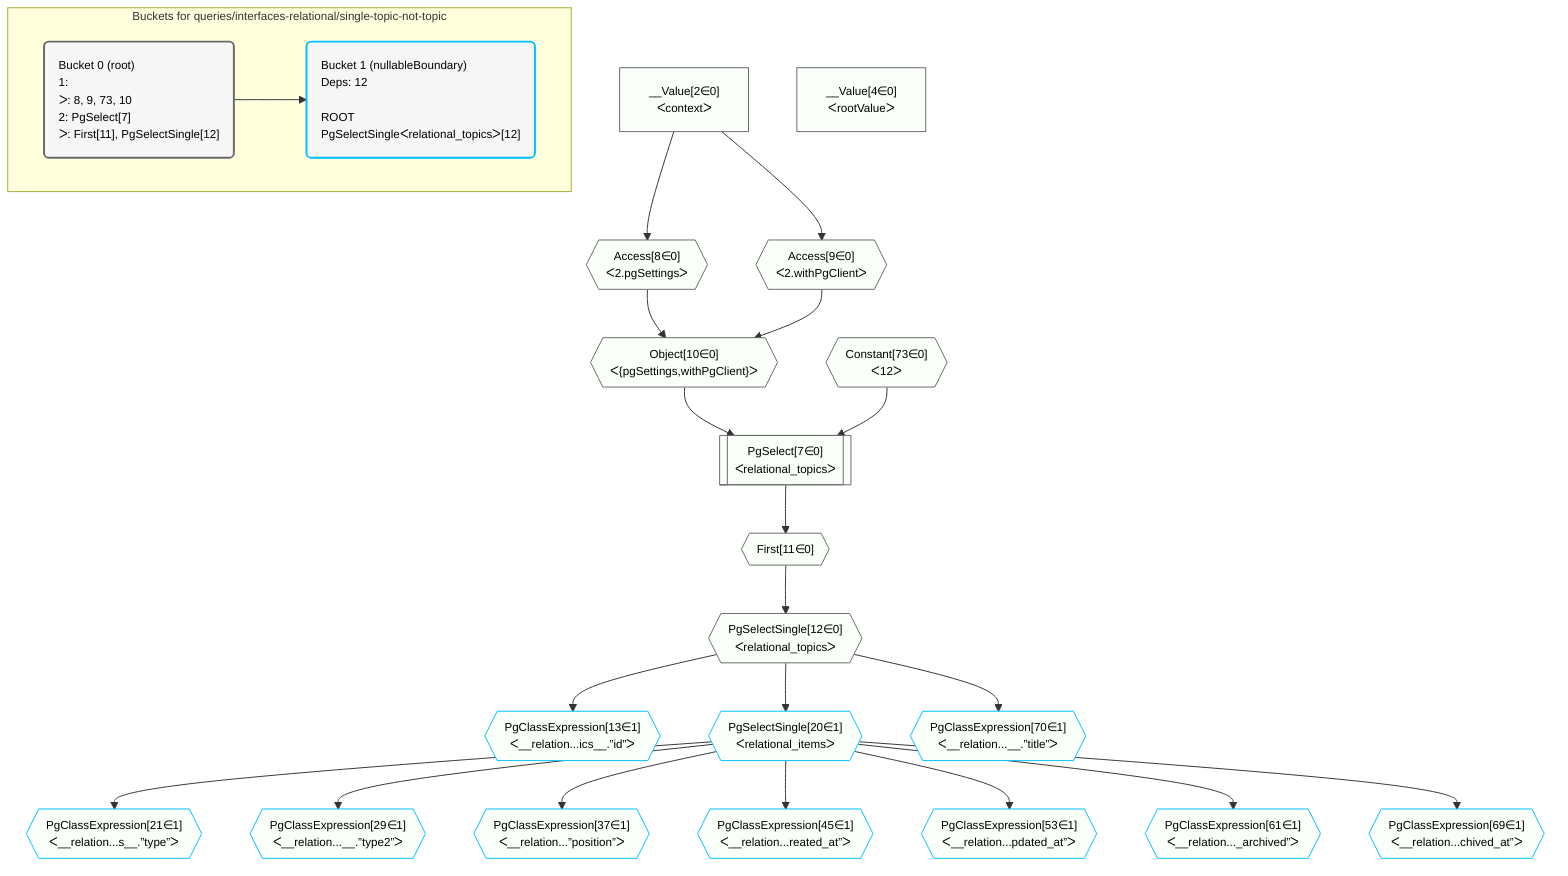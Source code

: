 %%{init: {'themeVariables': { 'fontSize': '12px'}}}%%
graph TD
    classDef path fill:#eee,stroke:#000,color:#000
    classDef plan fill:#fff,stroke-width:1px,color:#000
    classDef itemplan fill:#fff,stroke-width:2px,color:#000
    classDef unbatchedplan fill:#dff,stroke-width:1px,color:#000
    classDef sideeffectplan fill:#fcc,stroke-width:2px,color:#000
    classDef bucket fill:#f6f6f6,color:#000,stroke-width:2px,text-align:left


    %% plan dependencies
    PgSelect7[["PgSelect[7∈0]<br />ᐸrelational_topicsᐳ"]]:::plan
    Object10{{"Object[10∈0]<br />ᐸ{pgSettings,withPgClient}ᐳ"}}:::plan
    Constant73{{"Constant[73∈0]<br />ᐸ12ᐳ"}}:::plan
    Object10 & Constant73 --> PgSelect7
    Access8{{"Access[8∈0]<br />ᐸ2.pgSettingsᐳ"}}:::plan
    Access9{{"Access[9∈0]<br />ᐸ2.withPgClientᐳ"}}:::plan
    Access8 & Access9 --> Object10
    __Value2["__Value[2∈0]<br />ᐸcontextᐳ"]:::plan
    __Value2 --> Access8
    __Value2 --> Access9
    First11{{"First[11∈0]"}}:::plan
    PgSelect7 --> First11
    PgSelectSingle12{{"PgSelectSingle[12∈0]<br />ᐸrelational_topicsᐳ"}}:::plan
    First11 --> PgSelectSingle12
    __Value4["__Value[4∈0]<br />ᐸrootValueᐳ"]:::plan
    PgClassExpression13{{"PgClassExpression[13∈1]<br />ᐸ__relation...ics__.”id”ᐳ"}}:::plan
    PgSelectSingle12 --> PgClassExpression13
    PgSelectSingle20{{"PgSelectSingle[20∈1]<br />ᐸrelational_itemsᐳ"}}:::plan
    PgSelectSingle12 --> PgSelectSingle20
    PgClassExpression21{{"PgClassExpression[21∈1]<br />ᐸ__relation...s__.”type”ᐳ"}}:::plan
    PgSelectSingle20 --> PgClassExpression21
    PgClassExpression29{{"PgClassExpression[29∈1]<br />ᐸ__relation...__.”type2”ᐳ"}}:::plan
    PgSelectSingle20 --> PgClassExpression29
    PgClassExpression37{{"PgClassExpression[37∈1]<br />ᐸ__relation...”position”ᐳ"}}:::plan
    PgSelectSingle20 --> PgClassExpression37
    PgClassExpression45{{"PgClassExpression[45∈1]<br />ᐸ__relation...reated_at”ᐳ"}}:::plan
    PgSelectSingle20 --> PgClassExpression45
    PgClassExpression53{{"PgClassExpression[53∈1]<br />ᐸ__relation...pdated_at”ᐳ"}}:::plan
    PgSelectSingle20 --> PgClassExpression53
    PgClassExpression61{{"PgClassExpression[61∈1]<br />ᐸ__relation..._archived”ᐳ"}}:::plan
    PgSelectSingle20 --> PgClassExpression61
    PgClassExpression69{{"PgClassExpression[69∈1]<br />ᐸ__relation...chived_at”ᐳ"}}:::plan
    PgSelectSingle20 --> PgClassExpression69
    PgClassExpression70{{"PgClassExpression[70∈1]<br />ᐸ__relation...__.”title”ᐳ"}}:::plan
    PgSelectSingle12 --> PgClassExpression70

    %% define steps

    subgraph "Buckets for queries/interfaces-relational/single-topic-not-topic"
    Bucket0("Bucket 0 (root)<br />1: <br />ᐳ: 8, 9, 73, 10<br />2: PgSelect[7]<br />ᐳ: First[11], PgSelectSingle[12]"):::bucket
    classDef bucket0 stroke:#696969
    class Bucket0,__Value2,__Value4,PgSelect7,Access8,Access9,Object10,First11,PgSelectSingle12,Constant73 bucket0
    Bucket1("Bucket 1 (nullableBoundary)<br />Deps: 12<br /><br />ROOT PgSelectSingleᐸrelational_topicsᐳ[12]"):::bucket
    classDef bucket1 stroke:#00bfff
    class Bucket1,PgClassExpression13,PgSelectSingle20,PgClassExpression21,PgClassExpression29,PgClassExpression37,PgClassExpression45,PgClassExpression53,PgClassExpression61,PgClassExpression69,PgClassExpression70 bucket1
    Bucket0 --> Bucket1
    classDef unary fill:#fafffa,borderWidth:8px
    class PgSelect7,Object10,Access8,Access9,First11,PgSelectSingle12,__Value2,__Value4,Constant73,PgClassExpression13,PgSelectSingle20,PgClassExpression21,PgClassExpression29,PgClassExpression37,PgClassExpression45,PgClassExpression53,PgClassExpression61,PgClassExpression69,PgClassExpression70 unary
    end